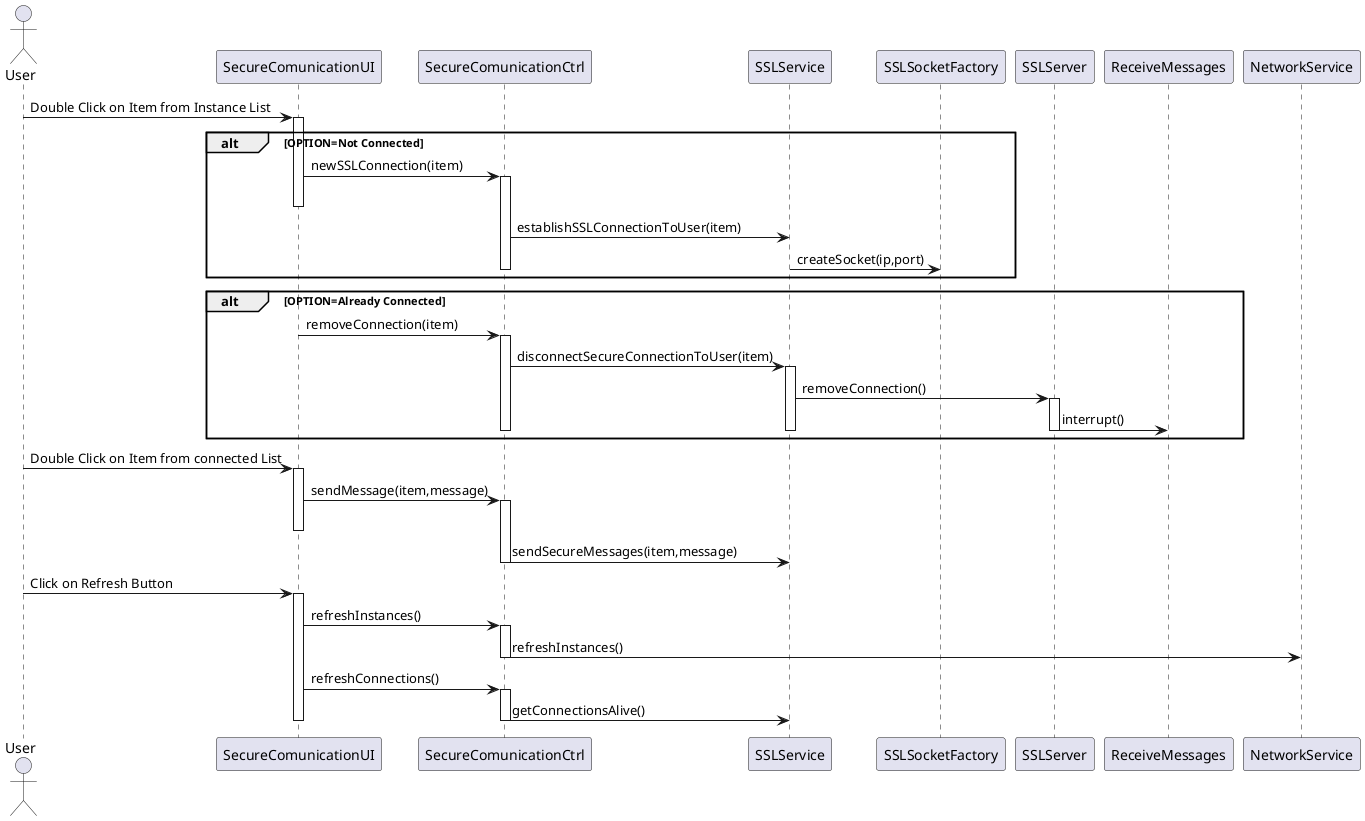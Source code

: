 @startuml doc-files/ipc_06_01_sidebar_setup.png
  actor User
  participant "SecureComunicationUI" as UI
  participant "SecureComunicationCtrl" as ctrl
  participant "SSLService" as net
  participant "SSLSocketFactory" as ssl
  participant "SSLServer" as server
  participant "ReceiveMessages" as receive
  User -> UI : Double Click on Item from Instance List
  activate UI
  alt OPTION=Not Connected
  UI -> ctrl : newSSLConnection(item)
  activate ctrl
  deactivate UI
  ctrl -> net : establishSSLConnectionToUser(item)
  net -> ssl :createSocket(ip,port)
  deactivate net
  deactivate ctrl
  end alt
  alt OPTION=Already Connected
  activate UI
  UI -> ctrl : removeConnection(item)
  deactivate UI
  activate ctrl
  ctrl -> net : disconnectSecureConnectionToUser(item)
  activate net
  net -> server: removeConnection()
  activate server
  server->receive:interrupt()
  deactivate server
  deactivate net
  deactivate ctrl
  end alt
  User->UI: Double Click on Item from connected List
  activate UI
  UI->ctrl: sendMessage(item,message)
  activate ctrl
  deactivate UI
  ctrl->net:sendSecureMessages(item,message)
  deactivate ctrl
  User->UI: Click on Refresh Button
  activate UI
  UI->ctrl: refreshInstances()
  activate ctrl
  ctrl->NetworkService: refreshInstances()
  deactivate ctrl
  UI->ctrl: refreshConnections()
  activate ctrl
  ctrl->net: getConnectionsAlive()
  deactivate ctrl
  deactivate UI
  @enduml